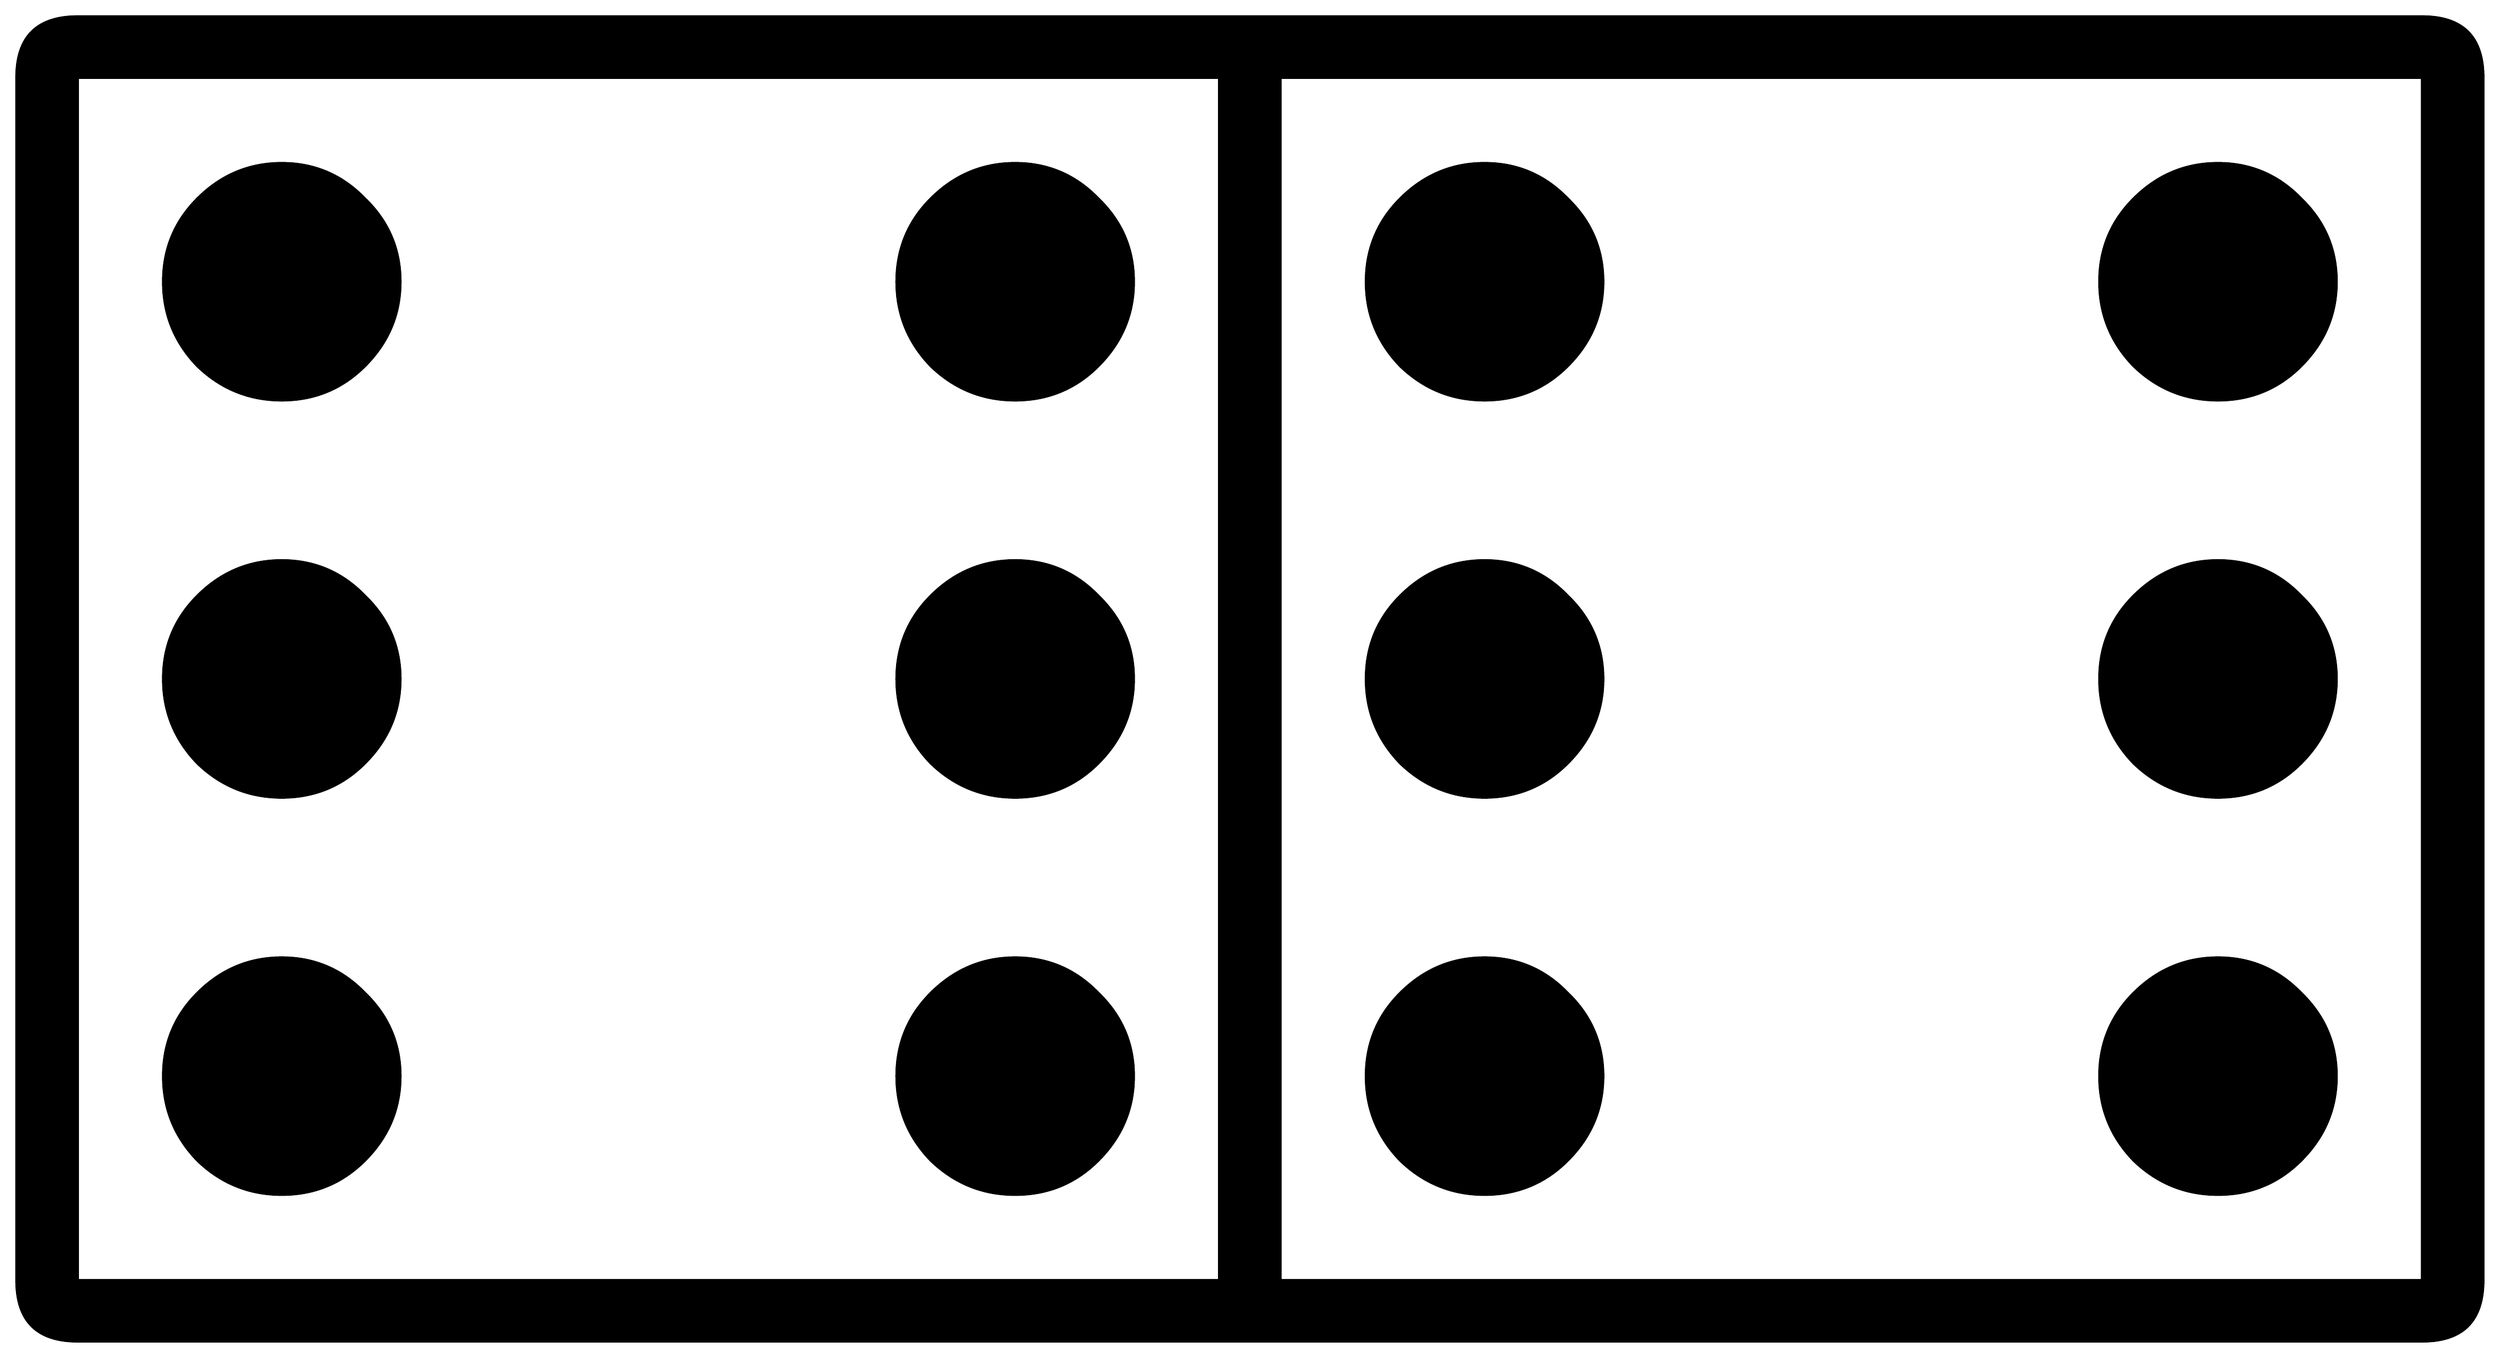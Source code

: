 


\begin{tikzpicture}[y=0.80pt, x=0.80pt, yscale=-1.0, xscale=1.0, inner sep=0pt, outer sep=0pt]
\begin{scope}[shift={(100.0,1706.0)},nonzero rule]
  \path[draw=.,fill=.,line width=1.600pt] (2033.0,-90.0) .. controls
    (2033.0,-56.667) and (2016.333,-40.0) .. (1983.0,-40.0) --
    (65.0,-40.0) .. controls (31.667,-40.0) and (15.0,-56.667) ..
    (15.0,-90.0) -- (15.0,-1074.0) .. controls (15.0,-1107.333)
    and (31.667,-1124.0) .. (65.0,-1124.0) -- (1983.0,-1124.0) ..
    controls (2016.333,-1124.0) and (2033.0,-1107.333) ..
    (2033.0,-1074.0) -- (2033.0,-90.0) -- cycle(1983.0,-90.0) --
    (1983.0,-1074.0) -- (1049.0,-1074.0) -- (1049.0,-90.0) --
    (1983.0,-90.0) -- cycle(999.0,-90.0) -- (999.0,-1074.0) --
    (65.0,-1074.0) -- (65.0,-90.0) -- (999.0,-90.0) --
    cycle(1913.0,-907.0) .. controls (1913.0,-880.333) and
    (1903.333,-857.333) .. (1884.0,-838.0) .. controls
    (1865.333,-819.333) and (1842.667,-810.0) .. (1816.0,-810.0) ..
    controls (1789.333,-810.0) and (1766.333,-819.333) ..
    (1747.0,-838.0) .. controls (1728.333,-857.333) and
    (1719.0,-880.333) .. (1719.0,-907.0) .. controls
    (1719.0,-933.667) and (1728.333,-956.333) .. (1747.0,-975.0) ..
    controls (1766.333,-994.333) and (1789.333,-1004.0) ..
    (1816.0,-1004.0) .. controls (1842.667,-1004.0) and
    (1865.333,-994.333) .. (1884.0,-975.0) .. controls
    (1903.333,-956.333) and (1913.0,-933.667) .. (1913.0,-907.0) --
    cycle(1913.0,-582.0) .. controls (1913.0,-555.333) and
    (1903.333,-532.333) .. (1884.0,-513.0) .. controls
    (1865.333,-494.333) and (1842.667,-485.0) .. (1816.0,-485.0) ..
    controls (1789.333,-485.0) and (1766.333,-494.333) ..
    (1747.0,-513.0) .. controls (1728.333,-532.333) and
    (1719.0,-555.333) .. (1719.0,-582.0) .. controls
    (1719.0,-608.667) and (1728.333,-631.333) .. (1747.0,-650.0) ..
    controls (1766.333,-669.333) and (1789.333,-679.0) ..
    (1816.0,-679.0) .. controls (1842.667,-679.0) and
    (1865.333,-669.333) .. (1884.0,-650.0) .. controls
    (1903.333,-631.333) and (1913.0,-608.667) .. (1913.0,-582.0) --
    cycle(1313.0,-907.0) .. controls (1313.0,-880.333) and
    (1303.333,-857.333) .. (1284.0,-838.0) .. controls
    (1265.333,-819.333) and (1242.667,-810.0) .. (1216.0,-810.0) ..
    controls (1189.333,-810.0) and (1166.333,-819.333) ..
    (1147.0,-838.0) .. controls (1128.333,-857.333) and
    (1119.0,-880.333) .. (1119.0,-907.0) .. controls
    (1119.0,-933.667) and (1128.333,-956.333) .. (1147.0,-975.0) ..
    controls (1166.333,-994.333) and (1189.333,-1004.0) ..
    (1216.0,-1004.0) .. controls (1242.667,-1004.0) and
    (1265.333,-994.333) .. (1284.0,-975.0) .. controls
    (1303.333,-956.333) and (1313.0,-933.667) .. (1313.0,-907.0) --
    cycle(1913.0,-257.0) .. controls (1913.0,-230.333) and
    (1903.333,-207.333) .. (1884.0,-188.0) .. controls
    (1865.333,-169.333) and (1842.667,-160.0) .. (1816.0,-160.0) ..
    controls (1789.333,-160.0) and (1766.333,-169.333) ..
    (1747.0,-188.0) .. controls (1728.333,-207.333) and
    (1719.0,-230.333) .. (1719.0,-257.0) .. controls
    (1719.0,-283.667) and (1728.333,-306.333) .. (1747.0,-325.0) ..
    controls (1766.333,-344.333) and (1789.333,-354.0) ..
    (1816.0,-354.0) .. controls (1842.667,-354.0) and
    (1865.333,-344.333) .. (1884.0,-325.0) .. controls
    (1903.333,-306.333) and (1913.0,-283.667) .. (1913.0,-257.0) --
    cycle(1313.0,-582.0) .. controls (1313.0,-555.333) and
    (1303.333,-532.333) .. (1284.0,-513.0) .. controls
    (1265.333,-494.333) and (1242.667,-485.0) .. (1216.0,-485.0) ..
    controls (1189.333,-485.0) and (1166.333,-494.333) ..
    (1147.0,-513.0) .. controls (1128.333,-532.333) and
    (1119.0,-555.333) .. (1119.0,-582.0) .. controls
    (1119.0,-608.667) and (1128.333,-631.333) .. (1147.0,-650.0) ..
    controls (1166.333,-669.333) and (1189.333,-679.0) ..
    (1216.0,-679.0) .. controls (1242.667,-679.0) and
    (1265.333,-669.333) .. (1284.0,-650.0) .. controls
    (1303.333,-631.333) and (1313.0,-608.667) .. (1313.0,-582.0) --
    cycle(929.0,-907.0) .. controls (929.0,-880.333) and
    (919.333,-857.333) .. (900.0,-838.0) .. controls (881.333,-819.333)
    and (858.667,-810.0) .. (832.0,-810.0) .. controls
    (805.333,-810.0) and (782.333,-819.333) .. (763.0,-838.0) ..
    controls (744.333,-857.333) and (735.0,-880.333) .. (735.0,-907.0)
    .. controls (735.0,-933.667) and (744.333,-956.333) ..
    (763.0,-975.0) .. controls (782.333,-994.333) and
    (805.333,-1004.0) .. (832.0,-1004.0) .. controls
    (858.667,-1004.0) and (881.333,-994.333) .. (900.0,-975.0) ..
    controls (919.333,-956.333) and (929.0,-933.667) .. (929.0,-907.0)
    -- cycle(1313.0,-257.0) .. controls (1313.0,-230.333) and
    (1303.333,-207.333) .. (1284.0,-188.0) .. controls
    (1265.333,-169.333) and (1242.667,-160.0) .. (1216.0,-160.0) ..
    controls (1189.333,-160.0) and (1166.333,-169.333) ..
    (1147.0,-188.0) .. controls (1128.333,-207.333) and
    (1119.0,-230.333) .. (1119.0,-257.0) .. controls
    (1119.0,-283.667) and (1128.333,-306.333) .. (1147.0,-325.0) ..
    controls (1166.333,-344.333) and (1189.333,-354.0) ..
    (1216.0,-354.0) .. controls (1242.667,-354.0) and
    (1265.333,-344.333) .. (1284.0,-325.0) .. controls
    (1303.333,-306.333) and (1313.0,-283.667) .. (1313.0,-257.0) --
    cycle(929.0,-582.0) .. controls (929.0,-555.333) and
    (919.333,-532.333) .. (900.0,-513.0) .. controls (881.333,-494.333)
    and (858.667,-485.0) .. (832.0,-485.0) .. controls
    (805.333,-485.0) and (782.333,-494.333) .. (763.0,-513.0) ..
    controls (744.333,-532.333) and (735.0,-555.333) .. (735.0,-582.0)
    .. controls (735.0,-608.667) and (744.333,-631.333) ..
    (763.0,-650.0) .. controls (782.333,-669.333) and (805.333,-679.0)
    .. (832.0,-679.0) .. controls (858.667,-679.0) and
    (881.333,-669.333) .. (900.0,-650.0) .. controls (919.333,-631.333)
    and (929.0,-608.667) .. (929.0,-582.0) -- cycle(329.0,-907.0)
    .. controls (329.0,-880.333) and (319.333,-857.333) ..
    (300.0,-838.0) .. controls (281.333,-819.333) and (258.667,-810.0)
    .. (232.0,-810.0) .. controls (205.333,-810.0) and
    (182.333,-819.333) .. (163.0,-838.0) .. controls (144.333,-857.333)
    and (135.0,-880.333) .. (135.0,-907.0) .. controls
    (135.0,-933.667) and (144.333,-956.333) .. (163.0,-975.0) ..
    controls (182.333,-994.333) and (205.333,-1004.0) ..
    (232.0,-1004.0) .. controls (258.667,-1004.0) and
    (281.333,-994.333) .. (300.0,-975.0) .. controls (319.333,-956.333)
    and (329.0,-933.667) .. (329.0,-907.0) -- cycle(929.0,-257.0)
    .. controls (929.0,-230.333) and (919.333,-207.333) ..
    (900.0,-188.0) .. controls (881.333,-169.333) and (858.667,-160.0)
    .. (832.0,-160.0) .. controls (805.333,-160.0) and
    (782.333,-169.333) .. (763.0,-188.0) .. controls (744.333,-207.333)
    and (735.0,-230.333) .. (735.0,-257.0) .. controls
    (735.0,-283.667) and (744.333,-306.333) .. (763.0,-325.0) ..
    controls (782.333,-344.333) and (805.333,-354.0) .. (832.0,-354.0)
    .. controls (858.667,-354.0) and (881.333,-344.333) ..
    (900.0,-325.0) .. controls (919.333,-306.333) and (929.0,-283.667)
    .. (929.0,-257.0) -- cycle(329.0,-582.0) .. controls
    (329.0,-555.333) and (319.333,-532.333) .. (300.0,-513.0) ..
    controls (281.333,-494.333) and (258.667,-485.0) .. (232.0,-485.0)
    .. controls (205.333,-485.0) and (182.333,-494.333) ..
    (163.0,-513.0) .. controls (144.333,-532.333) and (135.0,-555.333)
    .. (135.0,-582.0) .. controls (135.0,-608.667) and
    (144.333,-631.333) .. (163.0,-650.0) .. controls (182.333,-669.333)
    and (205.333,-679.0) .. (232.0,-679.0) .. controls
    (258.667,-679.0) and (281.333,-669.333) .. (300.0,-650.0) ..
    controls (319.333,-631.333) and (329.0,-608.667) .. (329.0,-582.0)
    -- cycle(329.0,-257.0) .. controls (329.0,-230.333) and
    (319.333,-207.333) .. (300.0,-188.0) .. controls (281.333,-169.333)
    and (258.667,-160.0) .. (232.0,-160.0) .. controls
    (205.333,-160.0) and (182.333,-169.333) .. (163.0,-188.0) ..
    controls (144.333,-207.333) and (135.0,-230.333) .. (135.0,-257.0)
    .. controls (135.0,-283.667) and (144.333,-306.333) ..
    (163.0,-325.0) .. controls (182.333,-344.333) and (205.333,-354.0)
    .. (232.0,-354.0) .. controls (258.667,-354.0) and
    (281.333,-344.333) .. (300.0,-325.0) .. controls (319.333,-306.333)
    and (329.0,-283.667) .. (329.0,-257.0) -- cycle;
\end{scope}

\end{tikzpicture}

